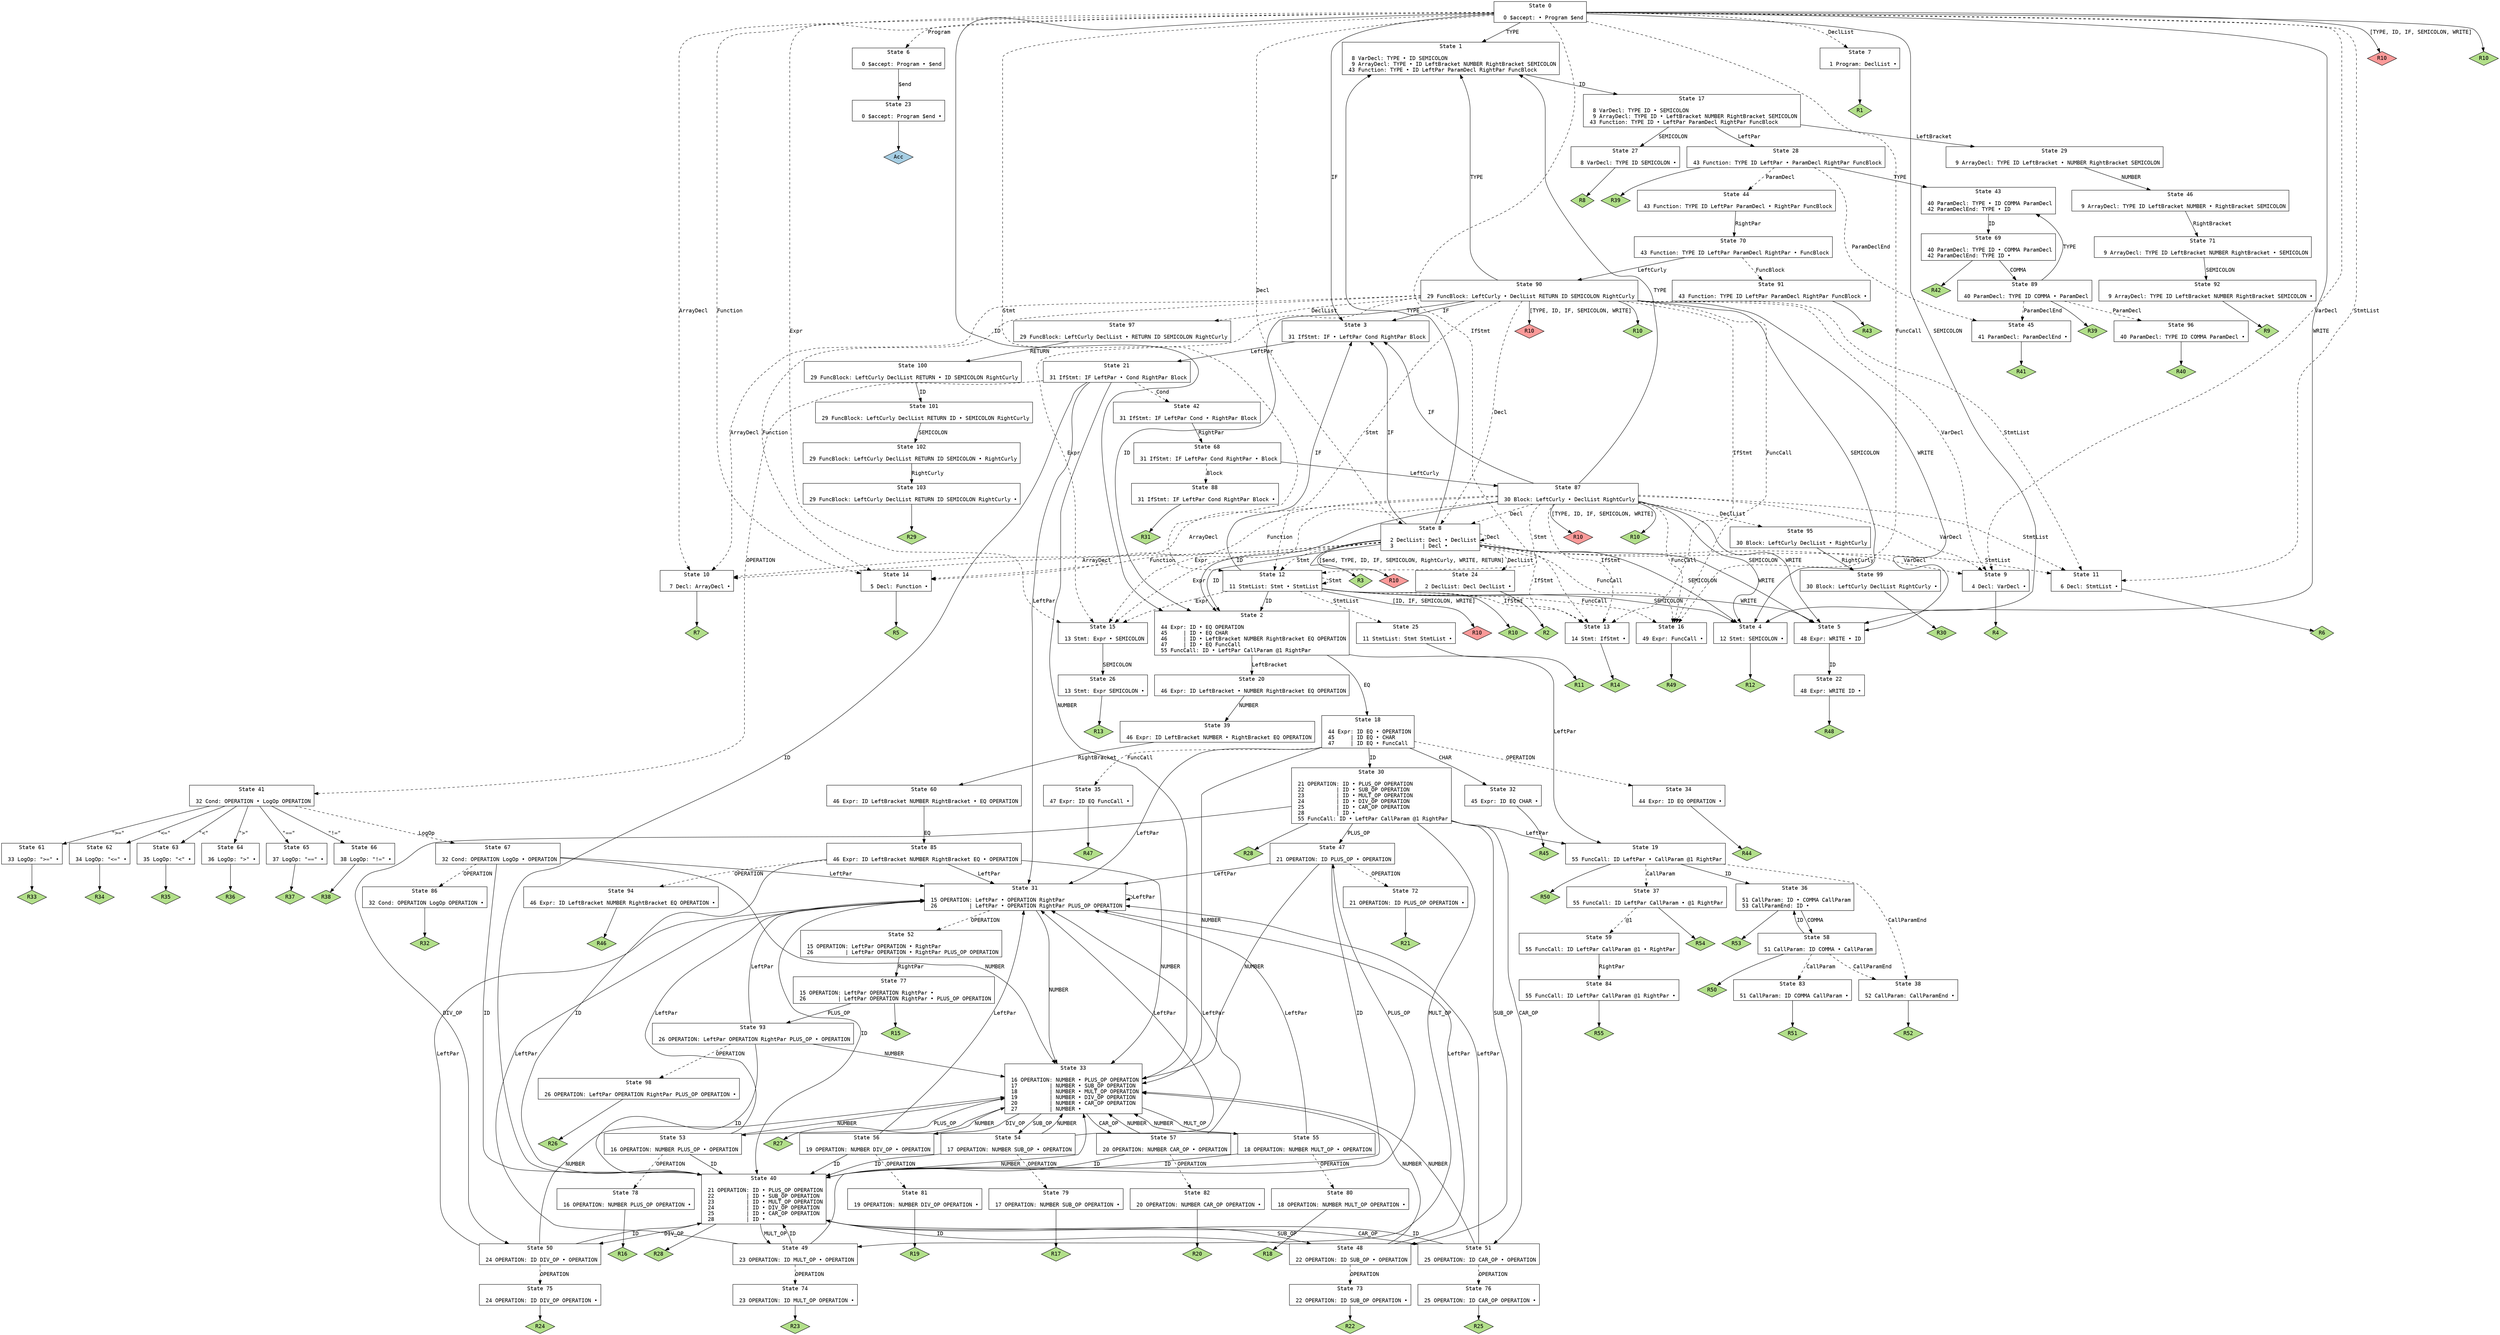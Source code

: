 // Generated by GNU Bison 3.8.2.
// Report bugs to <bug-bison@gnu.org>.
// Home page: <https://www.gnu.org/software/bison/>.

digraph "parser.y"
{
  node [fontname = courier, shape = box, colorscheme = paired6]
  edge [fontname = courier]

  0 [label="State 0\n\l  0 $accept: • Program $end\l"]
  0 -> 1 [style=solid label="TYPE"]
  0 -> 2 [style=solid label="ID"]
  0 -> 3 [style=solid label="IF"]
  0 -> 4 [style=solid label="SEMICOLON"]
  0 -> 5 [style=solid label="WRITE"]
  0 -> 6 [style=dashed label="Program"]
  0 -> 7 [style=dashed label="DeclList"]
  0 -> 8 [style=dashed label="Decl"]
  0 -> 9 [style=dashed label="VarDecl"]
  0 -> 10 [style=dashed label="ArrayDecl"]
  0 -> 11 [style=dashed label="StmtList"]
  0 -> 12 [style=dashed label="Stmt"]
  0 -> 13 [style=dashed label="IfStmt"]
  0 -> 14 [style=dashed label="Function"]
  0 -> 15 [style=dashed label="Expr"]
  0 -> 16 [style=dashed label="FuncCall"]
  0 -> "0R10d" [label="[TYPE, ID, IF, SEMICOLON, WRITE]", style=solid]
 "0R10d" [label="R10", fillcolor=5, shape=diamond, style=filled]
  0 -> "0R10" [style=solid]
 "0R10" [label="R10", fillcolor=3, shape=diamond, style=filled]
  1 [label="State 1\n\l  8 VarDecl: TYPE • ID SEMICOLON\l  9 ArrayDecl: TYPE • ID LeftBracket NUMBER RightBracket SEMICOLON\l 43 Function: TYPE • ID LeftPar ParamDecl RightPar FuncBlock\l"]
  1 -> 17 [style=solid label="ID"]
  2 [label="State 2\n\l 44 Expr: ID • EQ OPERATION\l 45     | ID • EQ CHAR\l 46     | ID • LeftBracket NUMBER RightBracket EQ OPERATION\l 47     | ID • EQ FuncCall\l 55 FuncCall: ID • LeftPar CallParam @1 RightPar\l"]
  2 -> 18 [style=solid label="EQ"]
  2 -> 19 [style=solid label="LeftPar"]
  2 -> 20 [style=solid label="LeftBracket"]
  3 [label="State 3\n\l 31 IfStmt: IF • LeftPar Cond RightPar Block\l"]
  3 -> 21 [style=solid label="LeftPar"]
  4 [label="State 4\n\l 12 Stmt: SEMICOLON •\l"]
  4 -> "4R12" [style=solid]
 "4R12" [label="R12", fillcolor=3, shape=diamond, style=filled]
  5 [label="State 5\n\l 48 Expr: WRITE • ID\l"]
  5 -> 22 [style=solid label="ID"]
  6 [label="State 6\n\l  0 $accept: Program • $end\l"]
  6 -> 23 [style=solid label="$end"]
  7 [label="State 7\n\l  1 Program: DeclList •\l"]
  7 -> "7R1" [style=solid]
 "7R1" [label="R1", fillcolor=3, shape=diamond, style=filled]
  8 [label="State 8\n\l  2 DeclList: Decl • DeclList\l  3         | Decl •\l"]
  8 -> 1 [style=solid label="TYPE"]
  8 -> 2 [style=solid label="ID"]
  8 -> 3 [style=solid label="IF"]
  8 -> 4 [style=solid label="SEMICOLON"]
  8 -> 5 [style=solid label="WRITE"]
  8 -> 24 [style=dashed label="DeclList"]
  8 -> 8 [style=dashed label="Decl"]
  8 -> 9 [style=dashed label="VarDecl"]
  8 -> 10 [style=dashed label="ArrayDecl"]
  8 -> 11 [style=dashed label="StmtList"]
  8 -> 12 [style=dashed label="Stmt"]
  8 -> 13 [style=dashed label="IfStmt"]
  8 -> 14 [style=dashed label="Function"]
  8 -> 15 [style=dashed label="Expr"]
  8 -> 16 [style=dashed label="FuncCall"]
  8 -> "8R3" [style=solid]
 "8R3" [label="R3", fillcolor=3, shape=diamond, style=filled]
  8 -> "8R10d" [label="[$end, TYPE, ID, IF, SEMICOLON, RightCurly, WRITE, RETURN]", style=solid]
 "8R10d" [label="R10", fillcolor=5, shape=diamond, style=filled]
  9 [label="State 9\n\l  4 Decl: VarDecl •\l"]
  9 -> "9R4" [style=solid]
 "9R4" [label="R4", fillcolor=3, shape=diamond, style=filled]
  10 [label="State 10\n\l  7 Decl: ArrayDecl •\l"]
  10 -> "10R7" [style=solid]
 "10R7" [label="R7", fillcolor=3, shape=diamond, style=filled]
  11 [label="State 11\n\l  6 Decl: StmtList •\l"]
  11 -> "11R6" [style=solid]
 "11R6" [label="R6", fillcolor=3, shape=diamond, style=filled]
  12 [label="State 12\n\l 11 StmtList: Stmt • StmtList\l"]
  12 -> 2 [style=solid label="ID"]
  12 -> 3 [style=solid label="IF"]
  12 -> 4 [style=solid label="SEMICOLON"]
  12 -> 5 [style=solid label="WRITE"]
  12 -> 25 [style=dashed label="StmtList"]
  12 -> 12 [style=dashed label="Stmt"]
  12 -> 13 [style=dashed label="IfStmt"]
  12 -> 15 [style=dashed label="Expr"]
  12 -> 16 [style=dashed label="FuncCall"]
  12 -> "12R10d" [label="[ID, IF, SEMICOLON, WRITE]", style=solid]
 "12R10d" [label="R10", fillcolor=5, shape=diamond, style=filled]
  12 -> "12R10" [style=solid]
 "12R10" [label="R10", fillcolor=3, shape=diamond, style=filled]
  13 [label="State 13\n\l 14 Stmt: IfStmt •\l"]
  13 -> "13R14" [style=solid]
 "13R14" [label="R14", fillcolor=3, shape=diamond, style=filled]
  14 [label="State 14\n\l  5 Decl: Function •\l"]
  14 -> "14R5" [style=solid]
 "14R5" [label="R5", fillcolor=3, shape=diamond, style=filled]
  15 [label="State 15\n\l 13 Stmt: Expr • SEMICOLON\l"]
  15 -> 26 [style=solid label="SEMICOLON"]
  16 [label="State 16\n\l 49 Expr: FuncCall •\l"]
  16 -> "16R49" [style=solid]
 "16R49" [label="R49", fillcolor=3, shape=diamond, style=filled]
  17 [label="State 17\n\l  8 VarDecl: TYPE ID • SEMICOLON\l  9 ArrayDecl: TYPE ID • LeftBracket NUMBER RightBracket SEMICOLON\l 43 Function: TYPE ID • LeftPar ParamDecl RightPar FuncBlock\l"]
  17 -> 27 [style=solid label="SEMICOLON"]
  17 -> 28 [style=solid label="LeftPar"]
  17 -> 29 [style=solid label="LeftBracket"]
  18 [label="State 18\n\l 44 Expr: ID EQ • OPERATION\l 45     | ID EQ • CHAR\l 47     | ID EQ • FuncCall\l"]
  18 -> 30 [style=solid label="ID"]
  18 -> 31 [style=solid label="LeftPar"]
  18 -> 32 [style=solid label="CHAR"]
  18 -> 33 [style=solid label="NUMBER"]
  18 -> 34 [style=dashed label="OPERATION"]
  18 -> 35 [style=dashed label="FuncCall"]
  19 [label="State 19\n\l 55 FuncCall: ID LeftPar • CallParam @1 RightPar\l"]
  19 -> 36 [style=solid label="ID"]
  19 -> 37 [style=dashed label="CallParam"]
  19 -> 38 [style=dashed label="CallParamEnd"]
  19 -> "19R50" [style=solid]
 "19R50" [label="R50", fillcolor=3, shape=diamond, style=filled]
  20 [label="State 20\n\l 46 Expr: ID LeftBracket • NUMBER RightBracket EQ OPERATION\l"]
  20 -> 39 [style=solid label="NUMBER"]
  21 [label="State 21\n\l 31 IfStmt: IF LeftPar • Cond RightPar Block\l"]
  21 -> 40 [style=solid label="ID"]
  21 -> 31 [style=solid label="LeftPar"]
  21 -> 33 [style=solid label="NUMBER"]
  21 -> 41 [style=dashed label="OPERATION"]
  21 -> 42 [style=dashed label="Cond"]
  22 [label="State 22\n\l 48 Expr: WRITE ID •\l"]
  22 -> "22R48" [style=solid]
 "22R48" [label="R48", fillcolor=3, shape=diamond, style=filled]
  23 [label="State 23\n\l  0 $accept: Program $end •\l"]
  23 -> "23R0" [style=solid]
 "23R0" [label="Acc", fillcolor=1, shape=diamond, style=filled]
  24 [label="State 24\n\l  2 DeclList: Decl DeclList •\l"]
  24 -> "24R2" [style=solid]
 "24R2" [label="R2", fillcolor=3, shape=diamond, style=filled]
  25 [label="State 25\n\l 11 StmtList: Stmt StmtList •\l"]
  25 -> "25R11" [style=solid]
 "25R11" [label="R11", fillcolor=3, shape=diamond, style=filled]
  26 [label="State 26\n\l 13 Stmt: Expr SEMICOLON •\l"]
  26 -> "26R13" [style=solid]
 "26R13" [label="R13", fillcolor=3, shape=diamond, style=filled]
  27 [label="State 27\n\l  8 VarDecl: TYPE ID SEMICOLON •\l"]
  27 -> "27R8" [style=solid]
 "27R8" [label="R8", fillcolor=3, shape=diamond, style=filled]
  28 [label="State 28\n\l 43 Function: TYPE ID LeftPar • ParamDecl RightPar FuncBlock\l"]
  28 -> 43 [style=solid label="TYPE"]
  28 -> 44 [style=dashed label="ParamDecl"]
  28 -> 45 [style=dashed label="ParamDeclEnd"]
  28 -> "28R39" [style=solid]
 "28R39" [label="R39", fillcolor=3, shape=diamond, style=filled]
  29 [label="State 29\n\l  9 ArrayDecl: TYPE ID LeftBracket • NUMBER RightBracket SEMICOLON\l"]
  29 -> 46 [style=solid label="NUMBER"]
  30 [label="State 30\n\l 21 OPERATION: ID • PLUS_OP OPERATION\l 22          | ID • SUB_OP OPERATION\l 23          | ID • MULT_OP OPERATION\l 24          | ID • DIV_OP OPERATION\l 25          | ID • CAR_OP OPERATION\l 28          | ID •\l 55 FuncCall: ID • LeftPar CallParam @1 RightPar\l"]
  30 -> 47 [style=solid label="PLUS_OP"]
  30 -> 48 [style=solid label="SUB_OP"]
  30 -> 49 [style=solid label="MULT_OP"]
  30 -> 50 [style=solid label="DIV_OP"]
  30 -> 51 [style=solid label="CAR_OP"]
  30 -> 19 [style=solid label="LeftPar"]
  30 -> "30R28" [style=solid]
 "30R28" [label="R28", fillcolor=3, shape=diamond, style=filled]
  31 [label="State 31\n\l 15 OPERATION: LeftPar • OPERATION RightPar\l 26          | LeftPar • OPERATION RightPar PLUS_OP OPERATION\l"]
  31 -> 40 [style=solid label="ID"]
  31 -> 31 [style=solid label="LeftPar"]
  31 -> 33 [style=solid label="NUMBER"]
  31 -> 52 [style=dashed label="OPERATION"]
  32 [label="State 32\n\l 45 Expr: ID EQ CHAR •\l"]
  32 -> "32R45" [style=solid]
 "32R45" [label="R45", fillcolor=3, shape=diamond, style=filled]
  33 [label="State 33\n\l 16 OPERATION: NUMBER • PLUS_OP OPERATION\l 17          | NUMBER • SUB_OP OPERATION\l 18          | NUMBER • MULT_OP OPERATION\l 19          | NUMBER • DIV_OP OPERATION\l 20          | NUMBER • CAR_OP OPERATION\l 27          | NUMBER •\l"]
  33 -> 53 [style=solid label="PLUS_OP"]
  33 -> 54 [style=solid label="SUB_OP"]
  33 -> 55 [style=solid label="MULT_OP"]
  33 -> 56 [style=solid label="DIV_OP"]
  33 -> 57 [style=solid label="CAR_OP"]
  33 -> "33R27" [style=solid]
 "33R27" [label="R27", fillcolor=3, shape=diamond, style=filled]
  34 [label="State 34\n\l 44 Expr: ID EQ OPERATION •\l"]
  34 -> "34R44" [style=solid]
 "34R44" [label="R44", fillcolor=3, shape=diamond, style=filled]
  35 [label="State 35\n\l 47 Expr: ID EQ FuncCall •\l"]
  35 -> "35R47" [style=solid]
 "35R47" [label="R47", fillcolor=3, shape=diamond, style=filled]
  36 [label="State 36\n\l 51 CallParam: ID • COMMA CallParam\l 53 CallParamEnd: ID •\l"]
  36 -> 58 [style=solid label="COMMA"]
  36 -> "36R53" [style=solid]
 "36R53" [label="R53", fillcolor=3, shape=diamond, style=filled]
  37 [label="State 37\n\l 55 FuncCall: ID LeftPar CallParam • @1 RightPar\l"]
  37 -> 59 [style=dashed label="@1"]
  37 -> "37R54" [style=solid]
 "37R54" [label="R54", fillcolor=3, shape=diamond, style=filled]
  38 [label="State 38\n\l 52 CallParam: CallParamEnd •\l"]
  38 -> "38R52" [style=solid]
 "38R52" [label="R52", fillcolor=3, shape=diamond, style=filled]
  39 [label="State 39\n\l 46 Expr: ID LeftBracket NUMBER • RightBracket EQ OPERATION\l"]
  39 -> 60 [style=solid label="RightBracket"]
  40 [label="State 40\n\l 21 OPERATION: ID • PLUS_OP OPERATION\l 22          | ID • SUB_OP OPERATION\l 23          | ID • MULT_OP OPERATION\l 24          | ID • DIV_OP OPERATION\l 25          | ID • CAR_OP OPERATION\l 28          | ID •\l"]
  40 -> 47 [style=solid label="PLUS_OP"]
  40 -> 48 [style=solid label="SUB_OP"]
  40 -> 49 [style=solid label="MULT_OP"]
  40 -> 50 [style=solid label="DIV_OP"]
  40 -> 51 [style=solid label="CAR_OP"]
  40 -> "40R28" [style=solid]
 "40R28" [label="R28", fillcolor=3, shape=diamond, style=filled]
  41 [label="State 41\n\l 32 Cond: OPERATION • LogOp OPERATION\l"]
  41 -> 61 [style=solid label="\">=\""]
  41 -> 62 [style=solid label="\"<=\""]
  41 -> 63 [style=solid label="\"<\""]
  41 -> 64 [style=solid label="\">\""]
  41 -> 65 [style=solid label="\"==\""]
  41 -> 66 [style=solid label="\"!=\""]
  41 -> 67 [style=dashed label="LogOp"]
  42 [label="State 42\n\l 31 IfStmt: IF LeftPar Cond • RightPar Block\l"]
  42 -> 68 [style=solid label="RightPar"]
  43 [label="State 43\n\l 40 ParamDecl: TYPE • ID COMMA ParamDecl\l 42 ParamDeclEnd: TYPE • ID\l"]
  43 -> 69 [style=solid label="ID"]
  44 [label="State 44\n\l 43 Function: TYPE ID LeftPar ParamDecl • RightPar FuncBlock\l"]
  44 -> 70 [style=solid label="RightPar"]
  45 [label="State 45\n\l 41 ParamDecl: ParamDeclEnd •\l"]
  45 -> "45R41" [style=solid]
 "45R41" [label="R41", fillcolor=3, shape=diamond, style=filled]
  46 [label="State 46\n\l  9 ArrayDecl: TYPE ID LeftBracket NUMBER • RightBracket SEMICOLON\l"]
  46 -> 71 [style=solid label="RightBracket"]
  47 [label="State 47\n\l 21 OPERATION: ID PLUS_OP • OPERATION\l"]
  47 -> 40 [style=solid label="ID"]
  47 -> 31 [style=solid label="LeftPar"]
  47 -> 33 [style=solid label="NUMBER"]
  47 -> 72 [style=dashed label="OPERATION"]
  48 [label="State 48\n\l 22 OPERATION: ID SUB_OP • OPERATION\l"]
  48 -> 40 [style=solid label="ID"]
  48 -> 31 [style=solid label="LeftPar"]
  48 -> 33 [style=solid label="NUMBER"]
  48 -> 73 [style=dashed label="OPERATION"]
  49 [label="State 49\n\l 23 OPERATION: ID MULT_OP • OPERATION\l"]
  49 -> 40 [style=solid label="ID"]
  49 -> 31 [style=solid label="LeftPar"]
  49 -> 33 [style=solid label="NUMBER"]
  49 -> 74 [style=dashed label="OPERATION"]
  50 [label="State 50\n\l 24 OPERATION: ID DIV_OP • OPERATION\l"]
  50 -> 40 [style=solid label="ID"]
  50 -> 31 [style=solid label="LeftPar"]
  50 -> 33 [style=solid label="NUMBER"]
  50 -> 75 [style=dashed label="OPERATION"]
  51 [label="State 51\n\l 25 OPERATION: ID CAR_OP • OPERATION\l"]
  51 -> 40 [style=solid label="ID"]
  51 -> 31 [style=solid label="LeftPar"]
  51 -> 33 [style=solid label="NUMBER"]
  51 -> 76 [style=dashed label="OPERATION"]
  52 [label="State 52\n\l 15 OPERATION: LeftPar OPERATION • RightPar\l 26          | LeftPar OPERATION • RightPar PLUS_OP OPERATION\l"]
  52 -> 77 [style=solid label="RightPar"]
  53 [label="State 53\n\l 16 OPERATION: NUMBER PLUS_OP • OPERATION\l"]
  53 -> 40 [style=solid label="ID"]
  53 -> 31 [style=solid label="LeftPar"]
  53 -> 33 [style=solid label="NUMBER"]
  53 -> 78 [style=dashed label="OPERATION"]
  54 [label="State 54\n\l 17 OPERATION: NUMBER SUB_OP • OPERATION\l"]
  54 -> 40 [style=solid label="ID"]
  54 -> 31 [style=solid label="LeftPar"]
  54 -> 33 [style=solid label="NUMBER"]
  54 -> 79 [style=dashed label="OPERATION"]
  55 [label="State 55\n\l 18 OPERATION: NUMBER MULT_OP • OPERATION\l"]
  55 -> 40 [style=solid label="ID"]
  55 -> 31 [style=solid label="LeftPar"]
  55 -> 33 [style=solid label="NUMBER"]
  55 -> 80 [style=dashed label="OPERATION"]
  56 [label="State 56\n\l 19 OPERATION: NUMBER DIV_OP • OPERATION\l"]
  56 -> 40 [style=solid label="ID"]
  56 -> 31 [style=solid label="LeftPar"]
  56 -> 33 [style=solid label="NUMBER"]
  56 -> 81 [style=dashed label="OPERATION"]
  57 [label="State 57\n\l 20 OPERATION: NUMBER CAR_OP • OPERATION\l"]
  57 -> 40 [style=solid label="ID"]
  57 -> 31 [style=solid label="LeftPar"]
  57 -> 33 [style=solid label="NUMBER"]
  57 -> 82 [style=dashed label="OPERATION"]
  58 [label="State 58\n\l 51 CallParam: ID COMMA • CallParam\l"]
  58 -> 36 [style=solid label="ID"]
  58 -> 83 [style=dashed label="CallParam"]
  58 -> 38 [style=dashed label="CallParamEnd"]
  58 -> "58R50" [style=solid]
 "58R50" [label="R50", fillcolor=3, shape=diamond, style=filled]
  59 [label="State 59\n\l 55 FuncCall: ID LeftPar CallParam @1 • RightPar\l"]
  59 -> 84 [style=solid label="RightPar"]
  60 [label="State 60\n\l 46 Expr: ID LeftBracket NUMBER RightBracket • EQ OPERATION\l"]
  60 -> 85 [style=solid label="EQ"]
  61 [label="State 61\n\l 33 LogOp: \">=\" •\l"]
  61 -> "61R33" [style=solid]
 "61R33" [label="R33", fillcolor=3, shape=diamond, style=filled]
  62 [label="State 62\n\l 34 LogOp: \"<=\" •\l"]
  62 -> "62R34" [style=solid]
 "62R34" [label="R34", fillcolor=3, shape=diamond, style=filled]
  63 [label="State 63\n\l 35 LogOp: \"<\" •\l"]
  63 -> "63R35" [style=solid]
 "63R35" [label="R35", fillcolor=3, shape=diamond, style=filled]
  64 [label="State 64\n\l 36 LogOp: \">\" •\l"]
  64 -> "64R36" [style=solid]
 "64R36" [label="R36", fillcolor=3, shape=diamond, style=filled]
  65 [label="State 65\n\l 37 LogOp: \"==\" •\l"]
  65 -> "65R37" [style=solid]
 "65R37" [label="R37", fillcolor=3, shape=diamond, style=filled]
  66 [label="State 66\n\l 38 LogOp: \"!=\" •\l"]
  66 -> "66R38" [style=solid]
 "66R38" [label="R38", fillcolor=3, shape=diamond, style=filled]
  67 [label="State 67\n\l 32 Cond: OPERATION LogOp • OPERATION\l"]
  67 -> 40 [style=solid label="ID"]
  67 -> 31 [style=solid label="LeftPar"]
  67 -> 33 [style=solid label="NUMBER"]
  67 -> 86 [style=dashed label="OPERATION"]
  68 [label="State 68\n\l 31 IfStmt: IF LeftPar Cond RightPar • Block\l"]
  68 -> 87 [style=solid label="LeftCurly"]
  68 -> 88 [style=dashed label="Block"]
  69 [label="State 69\n\l 40 ParamDecl: TYPE ID • COMMA ParamDecl\l 42 ParamDeclEnd: TYPE ID •\l"]
  69 -> 89 [style=solid label="COMMA"]
  69 -> "69R42" [style=solid]
 "69R42" [label="R42", fillcolor=3, shape=diamond, style=filled]
  70 [label="State 70\n\l 43 Function: TYPE ID LeftPar ParamDecl RightPar • FuncBlock\l"]
  70 -> 90 [style=solid label="LeftCurly"]
  70 -> 91 [style=dashed label="FuncBlock"]
  71 [label="State 71\n\l  9 ArrayDecl: TYPE ID LeftBracket NUMBER RightBracket • SEMICOLON\l"]
  71 -> 92 [style=solid label="SEMICOLON"]
  72 [label="State 72\n\l 21 OPERATION: ID PLUS_OP OPERATION •\l"]
  72 -> "72R21" [style=solid]
 "72R21" [label="R21", fillcolor=3, shape=diamond, style=filled]
  73 [label="State 73\n\l 22 OPERATION: ID SUB_OP OPERATION •\l"]
  73 -> "73R22" [style=solid]
 "73R22" [label="R22", fillcolor=3, shape=diamond, style=filled]
  74 [label="State 74\n\l 23 OPERATION: ID MULT_OP OPERATION •\l"]
  74 -> "74R23" [style=solid]
 "74R23" [label="R23", fillcolor=3, shape=diamond, style=filled]
  75 [label="State 75\n\l 24 OPERATION: ID DIV_OP OPERATION •\l"]
  75 -> "75R24" [style=solid]
 "75R24" [label="R24", fillcolor=3, shape=diamond, style=filled]
  76 [label="State 76\n\l 25 OPERATION: ID CAR_OP OPERATION •\l"]
  76 -> "76R25" [style=solid]
 "76R25" [label="R25", fillcolor=3, shape=diamond, style=filled]
  77 [label="State 77\n\l 15 OPERATION: LeftPar OPERATION RightPar •\l 26          | LeftPar OPERATION RightPar • PLUS_OP OPERATION\l"]
  77 -> 93 [style=solid label="PLUS_OP"]
  77 -> "77R15" [style=solid]
 "77R15" [label="R15", fillcolor=3, shape=diamond, style=filled]
  78 [label="State 78\n\l 16 OPERATION: NUMBER PLUS_OP OPERATION •\l"]
  78 -> "78R16" [style=solid]
 "78R16" [label="R16", fillcolor=3, shape=diamond, style=filled]
  79 [label="State 79\n\l 17 OPERATION: NUMBER SUB_OP OPERATION •\l"]
  79 -> "79R17" [style=solid]
 "79R17" [label="R17", fillcolor=3, shape=diamond, style=filled]
  80 [label="State 80\n\l 18 OPERATION: NUMBER MULT_OP OPERATION •\l"]
  80 -> "80R18" [style=solid]
 "80R18" [label="R18", fillcolor=3, shape=diamond, style=filled]
  81 [label="State 81\n\l 19 OPERATION: NUMBER DIV_OP OPERATION •\l"]
  81 -> "81R19" [style=solid]
 "81R19" [label="R19", fillcolor=3, shape=diamond, style=filled]
  82 [label="State 82\n\l 20 OPERATION: NUMBER CAR_OP OPERATION •\l"]
  82 -> "82R20" [style=solid]
 "82R20" [label="R20", fillcolor=3, shape=diamond, style=filled]
  83 [label="State 83\n\l 51 CallParam: ID COMMA CallParam •\l"]
  83 -> "83R51" [style=solid]
 "83R51" [label="R51", fillcolor=3, shape=diamond, style=filled]
  84 [label="State 84\n\l 55 FuncCall: ID LeftPar CallParam @1 RightPar •\l"]
  84 -> "84R55" [style=solid]
 "84R55" [label="R55", fillcolor=3, shape=diamond, style=filled]
  85 [label="State 85\n\l 46 Expr: ID LeftBracket NUMBER RightBracket EQ • OPERATION\l"]
  85 -> 40 [style=solid label="ID"]
  85 -> 31 [style=solid label="LeftPar"]
  85 -> 33 [style=solid label="NUMBER"]
  85 -> 94 [style=dashed label="OPERATION"]
  86 [label="State 86\n\l 32 Cond: OPERATION LogOp OPERATION •\l"]
  86 -> "86R32" [style=solid]
 "86R32" [label="R32", fillcolor=3, shape=diamond, style=filled]
  87 [label="State 87\n\l 30 Block: LeftCurly • DeclList RightCurly\l"]
  87 -> 1 [style=solid label="TYPE"]
  87 -> 2 [style=solid label="ID"]
  87 -> 3 [style=solid label="IF"]
  87 -> 4 [style=solid label="SEMICOLON"]
  87 -> 5 [style=solid label="WRITE"]
  87 -> 95 [style=dashed label="DeclList"]
  87 -> 8 [style=dashed label="Decl"]
  87 -> 9 [style=dashed label="VarDecl"]
  87 -> 10 [style=dashed label="ArrayDecl"]
  87 -> 11 [style=dashed label="StmtList"]
  87 -> 12 [style=dashed label="Stmt"]
  87 -> 13 [style=dashed label="IfStmt"]
  87 -> 14 [style=dashed label="Function"]
  87 -> 15 [style=dashed label="Expr"]
  87 -> 16 [style=dashed label="FuncCall"]
  87 -> "87R10d" [label="[TYPE, ID, IF, SEMICOLON, WRITE]", style=solid]
 "87R10d" [label="R10", fillcolor=5, shape=diamond, style=filled]
  87 -> "87R10" [style=solid]
 "87R10" [label="R10", fillcolor=3, shape=diamond, style=filled]
  88 [label="State 88\n\l 31 IfStmt: IF LeftPar Cond RightPar Block •\l"]
  88 -> "88R31" [style=solid]
 "88R31" [label="R31", fillcolor=3, shape=diamond, style=filled]
  89 [label="State 89\n\l 40 ParamDecl: TYPE ID COMMA • ParamDecl\l"]
  89 -> 43 [style=solid label="TYPE"]
  89 -> 96 [style=dashed label="ParamDecl"]
  89 -> 45 [style=dashed label="ParamDeclEnd"]
  89 -> "89R39" [style=solid]
 "89R39" [label="R39", fillcolor=3, shape=diamond, style=filled]
  90 [label="State 90\n\l 29 FuncBlock: LeftCurly • DeclList RETURN ID SEMICOLON RightCurly\l"]
  90 -> 1 [style=solid label="TYPE"]
  90 -> 2 [style=solid label="ID"]
  90 -> 3 [style=solid label="IF"]
  90 -> 4 [style=solid label="SEMICOLON"]
  90 -> 5 [style=solid label="WRITE"]
  90 -> 97 [style=dashed label="DeclList"]
  90 -> 8 [style=dashed label="Decl"]
  90 -> 9 [style=dashed label="VarDecl"]
  90 -> 10 [style=dashed label="ArrayDecl"]
  90 -> 11 [style=dashed label="StmtList"]
  90 -> 12 [style=dashed label="Stmt"]
  90 -> 13 [style=dashed label="IfStmt"]
  90 -> 14 [style=dashed label="Function"]
  90 -> 15 [style=dashed label="Expr"]
  90 -> 16 [style=dashed label="FuncCall"]
  90 -> "90R10d" [label="[TYPE, ID, IF, SEMICOLON, WRITE]", style=solid]
 "90R10d" [label="R10", fillcolor=5, shape=diamond, style=filled]
  90 -> "90R10" [style=solid]
 "90R10" [label="R10", fillcolor=3, shape=diamond, style=filled]
  91 [label="State 91\n\l 43 Function: TYPE ID LeftPar ParamDecl RightPar FuncBlock •\l"]
  91 -> "91R43" [style=solid]
 "91R43" [label="R43", fillcolor=3, shape=diamond, style=filled]
  92 [label="State 92\n\l  9 ArrayDecl: TYPE ID LeftBracket NUMBER RightBracket SEMICOLON •\l"]
  92 -> "92R9" [style=solid]
 "92R9" [label="R9", fillcolor=3, shape=diamond, style=filled]
  93 [label="State 93\n\l 26 OPERATION: LeftPar OPERATION RightPar PLUS_OP • OPERATION\l"]
  93 -> 40 [style=solid label="ID"]
  93 -> 31 [style=solid label="LeftPar"]
  93 -> 33 [style=solid label="NUMBER"]
  93 -> 98 [style=dashed label="OPERATION"]
  94 [label="State 94\n\l 46 Expr: ID LeftBracket NUMBER RightBracket EQ OPERATION •\l"]
  94 -> "94R46" [style=solid]
 "94R46" [label="R46", fillcolor=3, shape=diamond, style=filled]
  95 [label="State 95\n\l 30 Block: LeftCurly DeclList • RightCurly\l"]
  95 -> 99 [style=solid label="RightCurly"]
  96 [label="State 96\n\l 40 ParamDecl: TYPE ID COMMA ParamDecl •\l"]
  96 -> "96R40" [style=solid]
 "96R40" [label="R40", fillcolor=3, shape=diamond, style=filled]
  97 [label="State 97\n\l 29 FuncBlock: LeftCurly DeclList • RETURN ID SEMICOLON RightCurly\l"]
  97 -> 100 [style=solid label="RETURN"]
  98 [label="State 98\n\l 26 OPERATION: LeftPar OPERATION RightPar PLUS_OP OPERATION •\l"]
  98 -> "98R26" [style=solid]
 "98R26" [label="R26", fillcolor=3, shape=diamond, style=filled]
  99 [label="State 99\n\l 30 Block: LeftCurly DeclList RightCurly •\l"]
  99 -> "99R30" [style=solid]
 "99R30" [label="R30", fillcolor=3, shape=diamond, style=filled]
  100 [label="State 100\n\l 29 FuncBlock: LeftCurly DeclList RETURN • ID SEMICOLON RightCurly\l"]
  100 -> 101 [style=solid label="ID"]
  101 [label="State 101\n\l 29 FuncBlock: LeftCurly DeclList RETURN ID • SEMICOLON RightCurly\l"]
  101 -> 102 [style=solid label="SEMICOLON"]
  102 [label="State 102\n\l 29 FuncBlock: LeftCurly DeclList RETURN ID SEMICOLON • RightCurly\l"]
  102 -> 103 [style=solid label="RightCurly"]
  103 [label="State 103\n\l 29 FuncBlock: LeftCurly DeclList RETURN ID SEMICOLON RightCurly •\l"]
  103 -> "103R29" [style=solid]
 "103R29" [label="R29", fillcolor=3, shape=diamond, style=filled]
}
